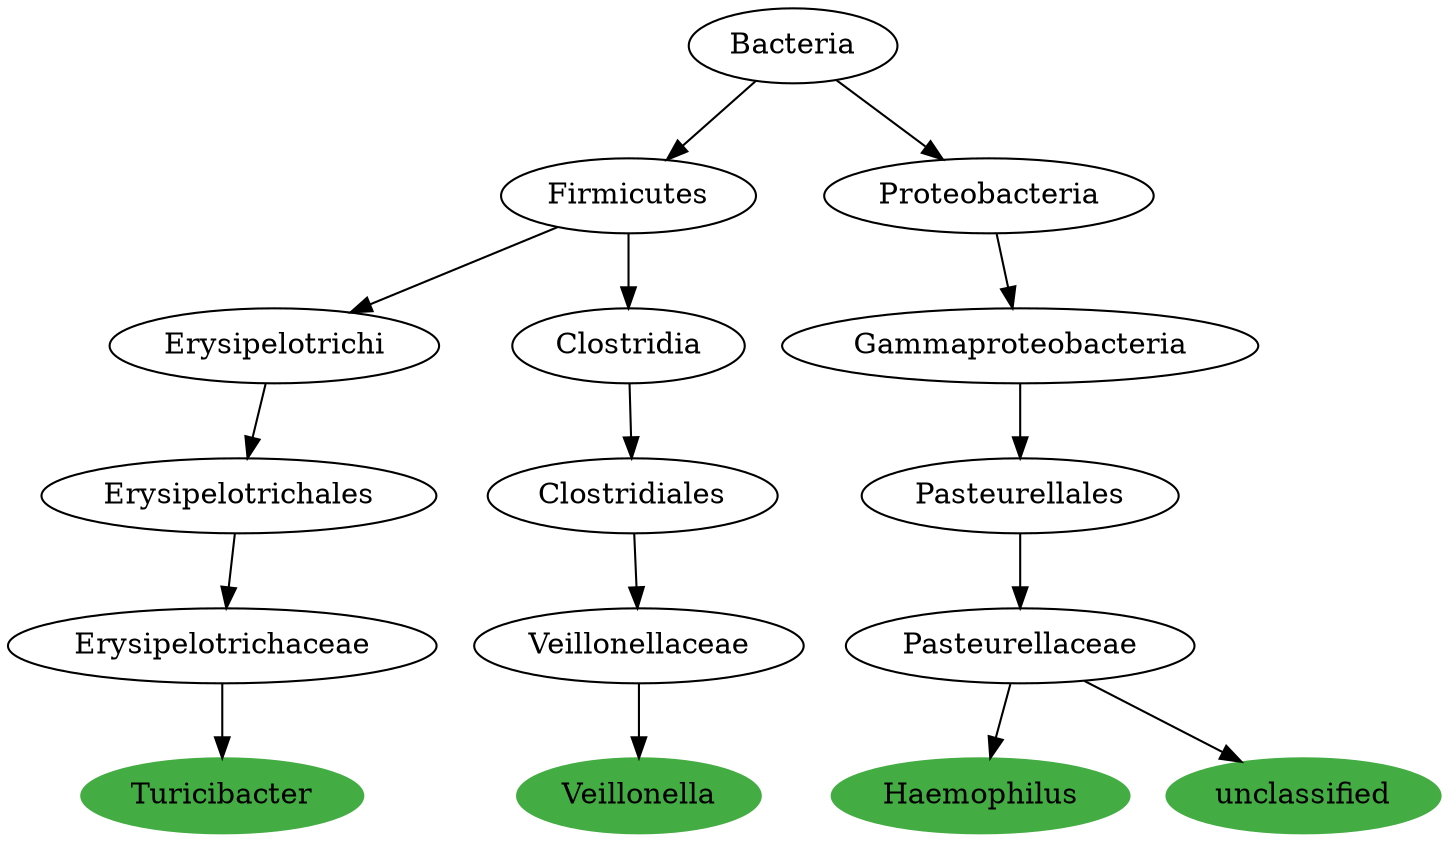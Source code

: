 digraph G { 
	ErysipelotrichaceaeTuricibacter [label="Turicibacter", color="#43AC43", style=filled];
	ErysipelotrichalesErysipelotrichaceae [label="Erysipelotrichaceae"];
	ErysipelotrichaceaeTuricibacter [label="Turicibacter"];
	ErysipelotrichalesErysipelotrichaceae -> ErysipelotrichaceaeTuricibacter;
	ErysipelotrichiErysipelotrichales [label="Erysipelotrichales"];
	ErysipelotrichalesErysipelotrichaceae [label="Erysipelotrichaceae"];
	ErysipelotrichiErysipelotrichales -> ErysipelotrichalesErysipelotrichaceae;
	FirmicutesErysipelotrichi [label="Erysipelotrichi"];
	ErysipelotrichiErysipelotrichales [label="Erysipelotrichales"];
	FirmicutesErysipelotrichi -> ErysipelotrichiErysipelotrichales;
	BacteriaFirmicutes [label="Firmicutes"];
	FirmicutesErysipelotrichi [label="Erysipelotrichi"];
	BacteriaFirmicutes -> FirmicutesErysipelotrichi;
	Bacteria [label="Bacteria"];
	BacteriaFirmicutes [label="Firmicutes"];
	Bacteria -> BacteriaFirmicutes;
	VeillonellaceaeVeillonella [label="Veillonella", color="#43AC43", style=filled];
	ClostridialesVeillonellaceae [label="Veillonellaceae"];
	VeillonellaceaeVeillonella [label="Veillonella"];
	ClostridialesVeillonellaceae -> VeillonellaceaeVeillonella;
	ClostridiaClostridiales [label="Clostridiales"];
	ClostridialesVeillonellaceae [label="Veillonellaceae"];
	ClostridiaClostridiales -> ClostridialesVeillonellaceae;
	FirmicutesClostridia [label="Clostridia"];
	ClostridiaClostridiales [label="Clostridiales"];
	FirmicutesClostridia -> ClostridiaClostridiales;
	BacteriaFirmicutes [label="Firmicutes"];
	FirmicutesClostridia [label="Clostridia"];
	BacteriaFirmicutes -> FirmicutesClostridia;
	PasteurellaceaeHaemophilus [label="Haemophilus", color="#43AC43", style=filled];
	PasteurellalesPasteurellaceae [label="Pasteurellaceae"];
	PasteurellaceaeHaemophilus [label="Haemophilus"];
	PasteurellalesPasteurellaceae -> PasteurellaceaeHaemophilus;
	GammaproteobacteriaPasteurellales [label="Pasteurellales"];
	PasteurellalesPasteurellaceae [label="Pasteurellaceae"];
	GammaproteobacteriaPasteurellales -> PasteurellalesPasteurellaceae;
	ProteobacteriaGammaproteobacteria [label="Gammaproteobacteria"];
	GammaproteobacteriaPasteurellales [label="Pasteurellales"];
	ProteobacteriaGammaproteobacteria -> GammaproteobacteriaPasteurellales;
	BacteriaProteobacteria [label="Proteobacteria"];
	ProteobacteriaGammaproteobacteria [label="Gammaproteobacteria"];
	BacteriaProteobacteria -> ProteobacteriaGammaproteobacteria;
	Bacteria [label="Bacteria"];
	BacteriaProteobacteria [label="Proteobacteria"];
	Bacteria -> BacteriaProteobacteria;
	Pasteurellaceaeunclassified [label="unclassified", color="#43AC43", style=filled];
	PasteurellalesPasteurellaceae [label="Pasteurellaceae"];
	Pasteurellaceaeunclassified [label="unclassified"];
	PasteurellalesPasteurellaceae -> Pasteurellaceaeunclassified;

 }